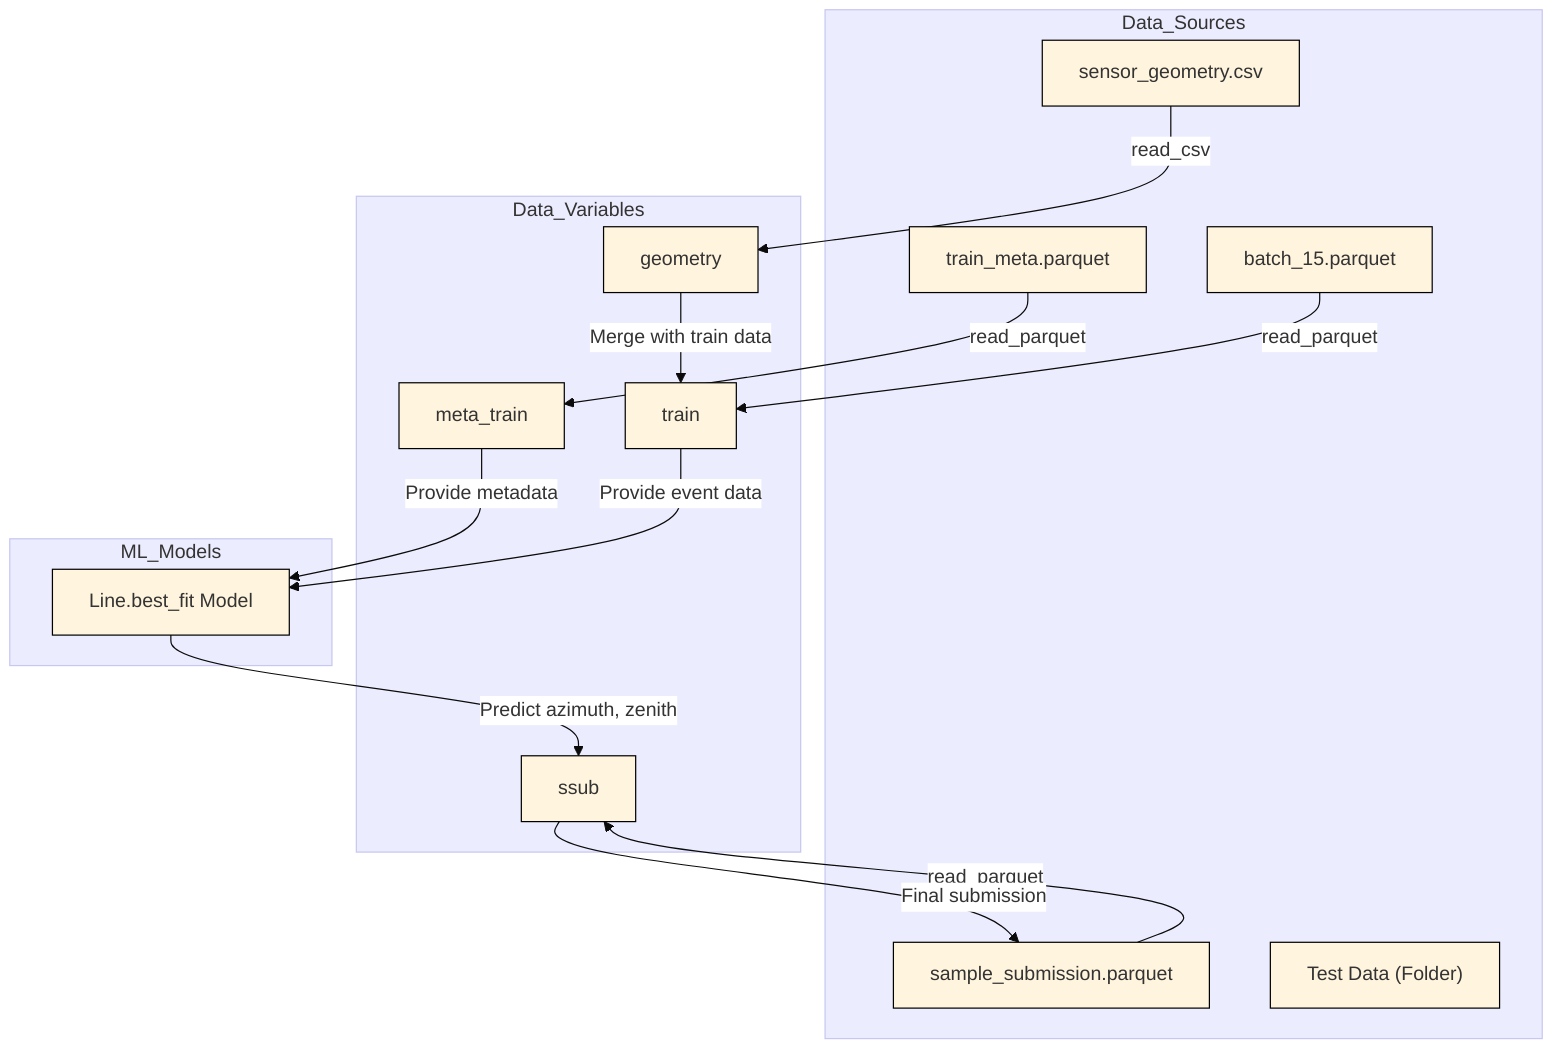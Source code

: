 %%{init: {'theme': 'base', 'themeVariables': { 'edgeLabelBackground':'#ffffff', 'nodeBorder':'#000000', 'tertiaryColor': '#ECECFF', 'tertiaryTextColor': '#333333'}}}%%
flowchart TD
    %% Data sources
    subgraph Data_Sources
        A1["train_meta.parquet"]
        A2["sensor_geometry.csv"]
        A3["batch_15.parquet"]
        A4["sample_submission.parquet"]
        A5["Test Data (Folder)"]
    end

    %% Data Variables
    subgraph Data_Variables
        B1["meta_train"]
        B2["geometry"]
        B3["train"]
        B4["ssub"]
    end

    %% Models
    subgraph ML_Models
        M1["Line.best_fit Model"]
    end

    %% Data Flow
    A1 --> |"read_parquet"| B1
    A2 --> |"read_csv"| B2
    A3 --> |"read_parquet"| B3
    A4 --> |"read_parquet"| B4
    B2 --> |"Merge with train data"| B3
    B1 --> |"Provide metadata"| M1
    B3 --> |"Provide event data"| M1

    %% Model flows
    M1 --> |"Predict azimuth, zenith"| B4
    B4 --> |"Final submission"| A4

    %% Comments
    click A1 href "#" "Contains metadata for training"
    click A2 href "#" "Details sensor positions"
    click A3 href "#" "Contains training event data"
    click A4 href "#" "Template for output submission"
    click A5 href "#" "Folder for test data"

    click B1 href "#" "Training metadata"
    click B2 href "#" "Sensor geometry data"
    click B3 href "#" "Pulse data for events"
    click B4 href "#" "Submission data"

    click M1 href "#" "3D coordinate fitting model"
